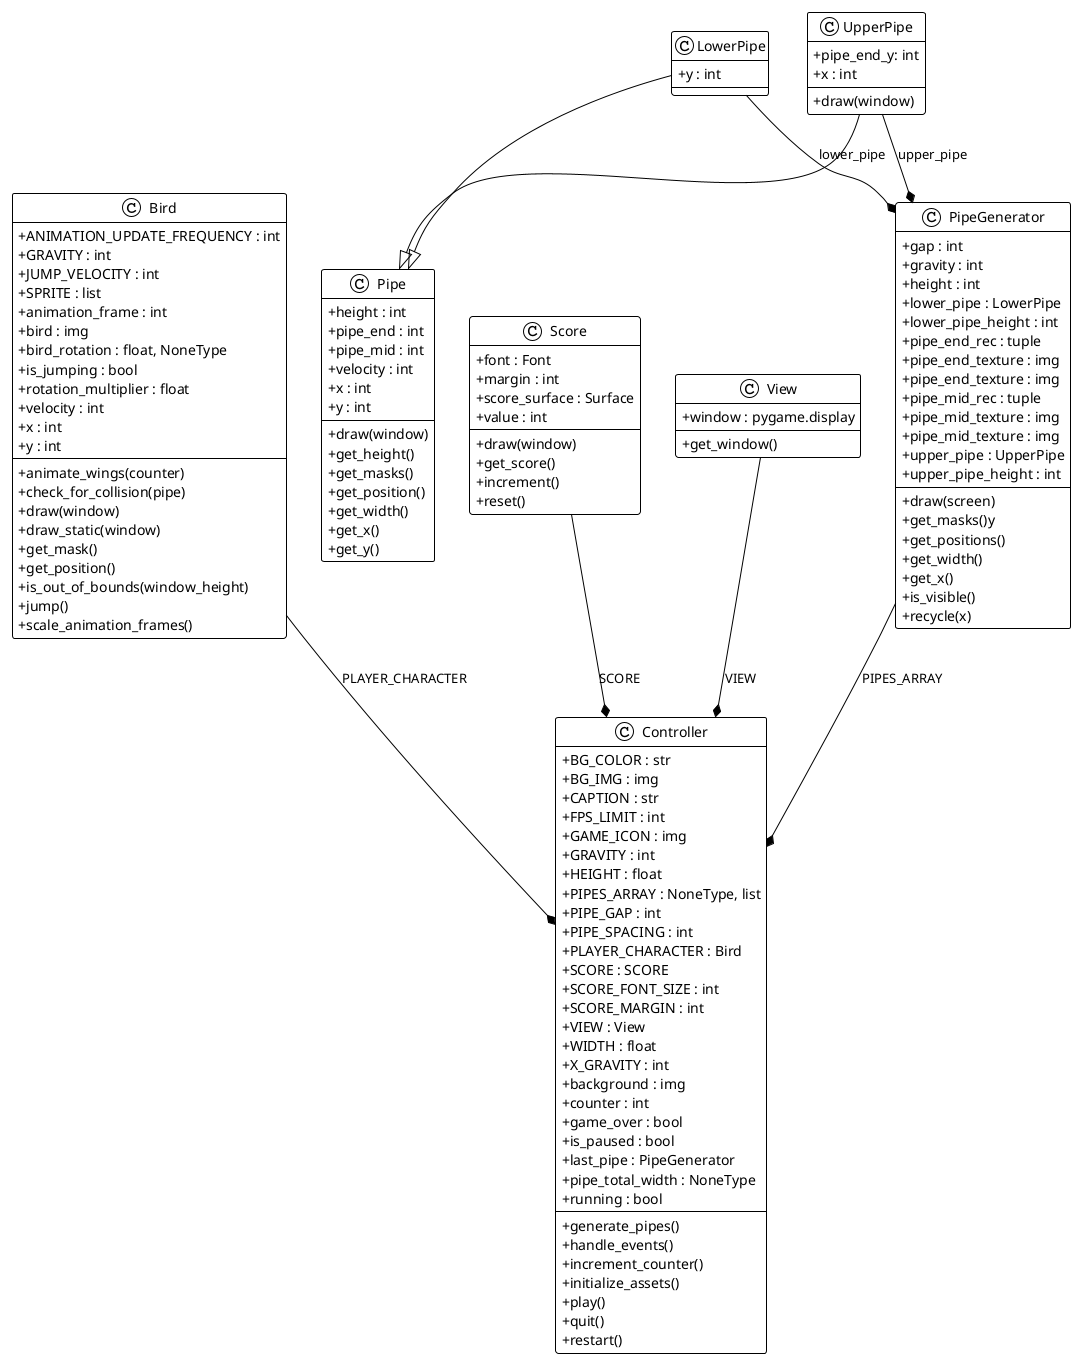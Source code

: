 @startuml classes_BirdJumper
!theme plain
skinparam classAttributeIconSize 0

set namespaceSeparator none
class "Bird" as models.Bird.Bird {
  +ANIMATION_UPDATE_FREQUENCY : int
  +GRAVITY : int
  +JUMP_VELOCITY : int
  +SPRITE : list
  +animation_frame : int
  +bird : img
  +bird_rotation : float, NoneType
  +is_jumping : bool
  +rotation_multiplier : float
  +velocity : int
  +x : int
  +y : int
  +animate_wings(counter)
  +check_for_collision(pipe)
  +draw(window)
  +draw_static(window)
  +get_mask()
  +get_position()
  +is_out_of_bounds(window_height)
  +jump()
  +scale_animation_frames()
}
class "Controller" as controller.Controller {
  +BG_COLOR : str
  +BG_IMG : img
  +CAPTION : str
  +FPS_LIMIT : int
  +GAME_ICON : img
  +GRAVITY : int
  +HEIGHT : float
  +PIPES_ARRAY : NoneType, list
  +PIPE_GAP : int
  +PIPE_SPACING : int
  +PLAYER_CHARACTER : Bird
  +SCORE : SCORE
  +SCORE_FONT_SIZE : int
  +SCORE_MARGIN : int
  +VIEW : View
  +WIDTH : float
  +X_GRAVITY : int
  +background : img
  +counter : int
  +game_over : bool
  +is_paused : bool
  +last_pipe : PipeGenerator
  +pipe_total_width : NoneType
  +running : bool
  
  +generate_pipes()
  +handle_events()
  +increment_counter()
  +initialize_assets()
  +play()
  +quit()
  +restart()
}
class "LowerPipe" as models.LowerPipe.LowerPipe {
  +y : int
}
class "Pipe" as models.Pipe.Pipe {
  +height : int
  +pipe_end : int
  +pipe_mid : int
  +velocity : int
  +x : int
  +y : int
  +draw(window)
  +get_height()
  +get_masks()
  +get_position()
  +get_width()
  +get_x()
  +get_y()
}
class "PipeGenerator" as models.PipeGenerator.PipeGenerator {
  +gap : int
  +gravity : int
  +height : int
  +lower_pipe : LowerPipe
  +lower_pipe_height : int
  +pipe_end_rec : tuple
  +pipe_end_texture : img
  +pipe_end_texture : img
  +pipe_mid_rec : tuple
  +pipe_mid_texture : img
  +pipe_mid_texture : img
  +upper_pipe : UpperPipe
  +upper_pipe_height : int
  +draw(screen)
  +get_masks()y
  +get_positions()
  +get_width()
  +get_x()
  +is_visible()
  +recycle(x)
}
class "Score" as models.Score.Score {
  +font : Font
  +margin : int
  +score_surface : Surface
  +value : int
  +draw(window)
  +get_score()
  +increment()
  +reset()
}
class "UpperPipe" as models.UpperPipe.UpperPipe {
  +pipe_end_y: int
  +x : int
  +draw(window)
}
class "View" as View.View {
  +window : pygame.display
  +get_window()
}
models.PipeGenerator.PipeGenerator --* controller.Controller : PIPES_ARRAY
models.LowerPipe.LowerPipe --|> models.Pipe.Pipe
models.UpperPipe.UpperPipe --|> models.Pipe.Pipe
View.View --* controller.Controller : VIEW
models.Bird.Bird --* controller.Controller : PLAYER_CHARACTER
models.LowerPipe.LowerPipe --* models.PipeGenerator.PipeGenerator : lower_pipe
models.Score.Score --* controller.Controller : SCORE
models.UpperPipe.UpperPipe --* models.PipeGenerator.PipeGenerator : upper_pipe
@enduml
